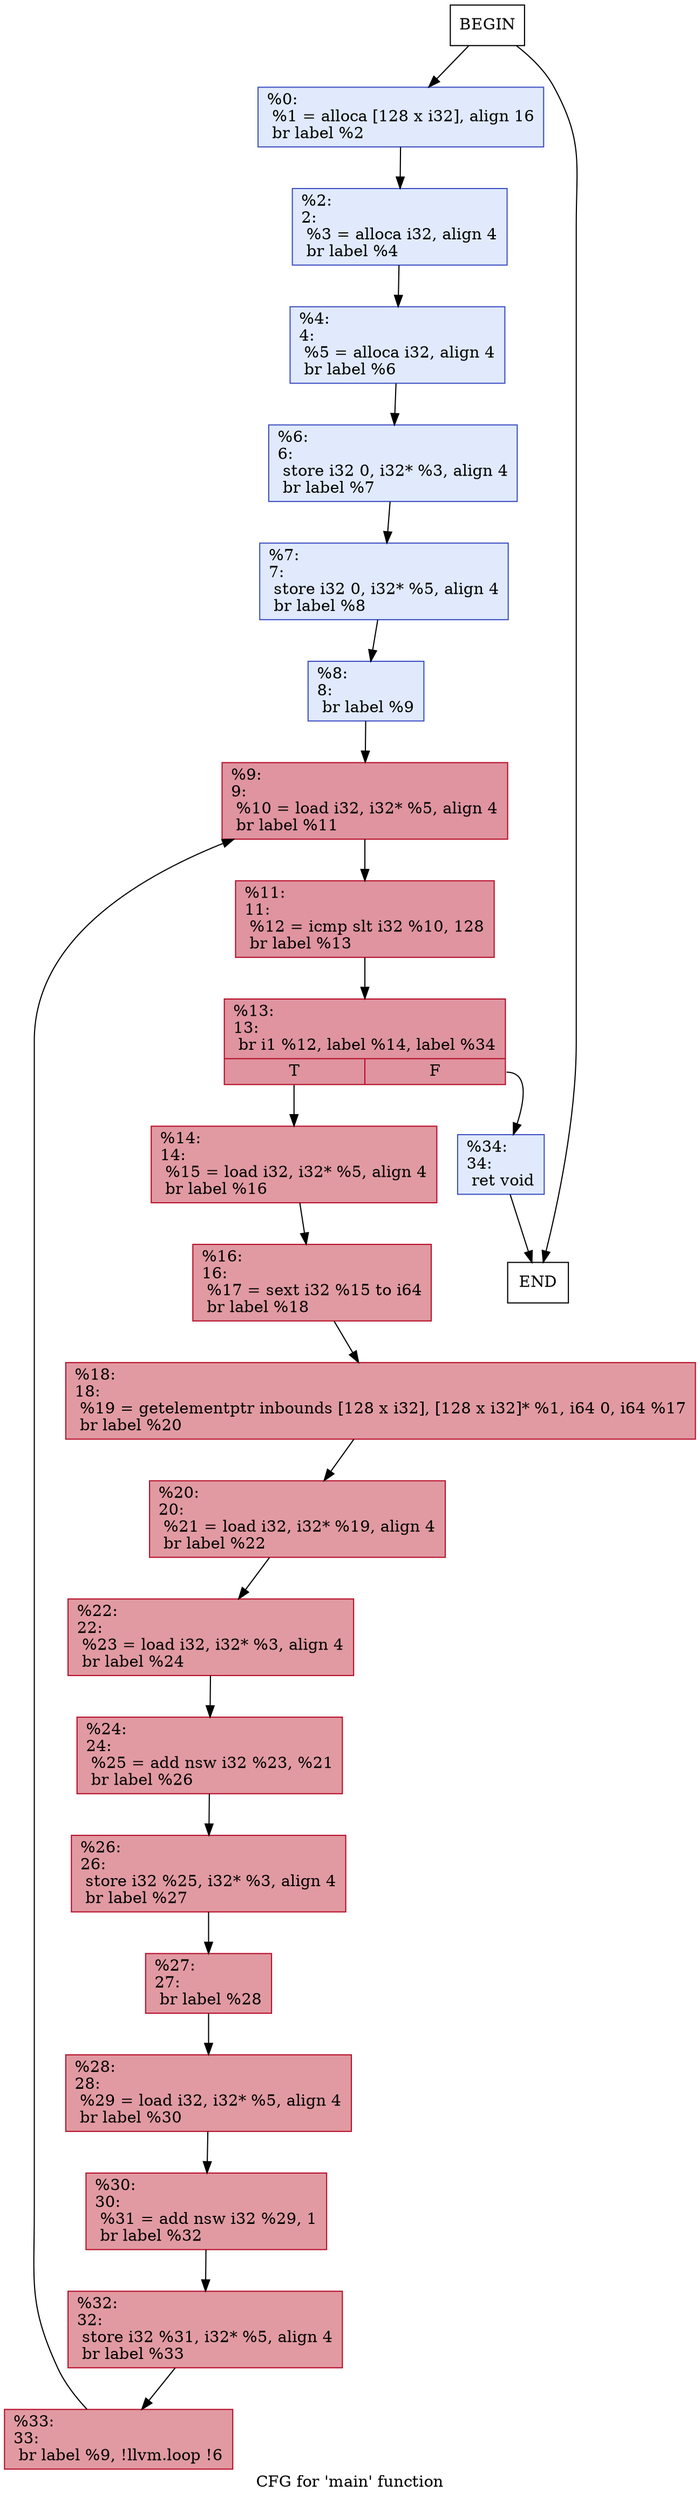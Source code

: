 digraph "CFG for 'main' function" {
	label="CFG for 'main' function";

	Nodebeginmain [shape=record, label="BEGIN"];
	Nodebeginmain -> Node0xcd4d20
	Node0xcd4d20 [shape=record,color="#3d50c3ff", style=filled, fillcolor="#b9d0f970",label="{%0:\l  %1 = alloca [128 x i32], align 16\l  br label %2\l}"];
	Node0xcd4d20 -> Node0xcd5a90;
	Node0xcd5a90 [shape=record,color="#3d50c3ff", style=filled, fillcolor="#b9d0f970",label="{%2:\l2:                                                \l  %3 = alloca i32, align 4\l  br label %4\l}"];
	Node0xcd5a90 -> Node0xcd5bf0;
	Node0xcd5bf0 [shape=record,color="#3d50c3ff", style=filled, fillcolor="#b9d0f970",label="{%4:\l4:                                                \l  %5 = alloca i32, align 4\l  br label %6\l}"];
	Node0xcd5bf0 -> Node0xcd5d70;
	Node0xcd5d70 [shape=record,color="#3d50c3ff", style=filled, fillcolor="#b9d0f970",label="{%6:\l6:                                                \l  store i32 0, i32* %3, align 4\l  br label %7\l}"];
	Node0xcd5d70 -> Node0xcd5e30;
	Node0xcd5e30 [shape=record,color="#3d50c3ff", style=filled, fillcolor="#b9d0f970",label="{%7:\l7:                                                \l  store i32 0, i32* %5, align 4\l  br label %8\l}"];
	Node0xcd5e30 -> Node0xcd5ef0;
	Node0xcd5ef0 [shape=record,color="#3d50c3ff", style=filled, fillcolor="#b9d0f970",label="{%8:\l8:                                                \l  br label %9\l}"];
	Node0xcd5ef0 -> Node0xcd5cb0;
	Node0xcd5cb0 [shape=record,color="#b70d28ff", style=filled, fillcolor="#b70d2870",label="{%9:\l9:                                                \l  %10 = load i32, i32* %5, align 4\l  br label %11\l}"];
	Node0xcd5cb0 -> Node0xcd6090;
	Node0xcd6090 [shape=record,color="#b70d28ff", style=filled, fillcolor="#b70d2870",label="{%11:\l11:                                               \l  %12 = icmp slt i32 %10, 128\l  br label %13\l}"];
	Node0xcd6090 -> Node0xcd6180;
	Node0xcd6180 [shape=record,color="#b70d28ff", style=filled, fillcolor="#b70d2870",label="{%13:\l13:                                               \l  br i1 %12, label %14, label %34\l|{<s0>T|<s1>F}}"];
	Node0xcd6180:s0 -> Node0xcd6240;
	Node0xcd6180:s1 -> Node0xcd6290;
	Node0xcd6240 [shape=record,color="#b70d28ff", style=filled, fillcolor="#bb1b2c70",label="{%14:\l14:                                               \l  %15 = load i32, i32* %5, align 4\l  br label %16\l}"];
	Node0xcd6240 -> Node0xcd6440;
	Node0xcd6440 [shape=record,color="#b70d28ff", style=filled, fillcolor="#bb1b2c70",label="{%16:\l16:                                               \l  %17 = sext i32 %15 to i64\l  br label %18\l}"];
	Node0xcd6440 -> Node0xcd6570;
	Node0xcd6570 [shape=record,color="#b70d28ff", style=filled, fillcolor="#bb1b2c70",label="{%18:\l18:                                               \l  %19 = getelementptr inbounds [128 x i32], [128 x i32]* %1, i64 0, i64 %17\l  br label %20\l}"];
	Node0xcd6570 -> Node0xcd6720;
	Node0xcd6720 [shape=record,color="#b70d28ff", style=filled, fillcolor="#bb1b2c70",label="{%20:\l20:                                               \l  %21 = load i32, i32* %19, align 4\l  br label %22\l}"];
	Node0xcd6720 -> Node0xcd6850;
	Node0xcd6850 [shape=record,color="#b70d28ff", style=filled, fillcolor="#bb1b2c70",label="{%22:\l22:                                               \l  %23 = load i32, i32* %3, align 4\l  br label %24\l}"];
	Node0xcd6850 -> Node0xcd6980;
	Node0xcd6980 [shape=record,color="#b70d28ff", style=filled, fillcolor="#bb1b2c70",label="{%24:\l24:                                               \l  %25 = add nsw i32 %23, %21\l  br label %26\l}"];
	Node0xcd6980 -> Node0xcd6a40;
	Node0xcd6a40 [shape=record,color="#b70d28ff", style=filled, fillcolor="#bb1b2c70",label="{%26:\l26:                                               \l  store i32 %25, i32* %3, align 4\l  br label %27\l}"];
	Node0xcd6a40 -> Node0xcd6b00;
	Node0xcd6b00 [shape=record,color="#b70d28ff", style=filled, fillcolor="#bb1b2c70",label="{%27:\l27:                                               \l  br label %28\l}"];
	Node0xcd6b00 -> Node0xcd6bc0;
	Node0xcd6bc0 [shape=record,color="#b70d28ff", style=filled, fillcolor="#bb1b2c70",label="{%28:\l28:                                               \l  %29 = load i32, i32* %5, align 4\l  br label %30\l}"];
	Node0xcd6bc0 -> Node0xcd6cf0;
	Node0xcd6cf0 [shape=record,color="#b70d28ff", style=filled, fillcolor="#bb1b2c70",label="{%30:\l30:                                               \l  %31 = add nsw i32 %29, 1\l  br label %32\l}"];
	Node0xcd6cf0 -> Node0xcd6db0;
	Node0xcd6db0 [shape=record,color="#b70d28ff", style=filled, fillcolor="#bb1b2c70",label="{%32:\l32:                                               \l  store i32 %31, i32* %5, align 4\l  br label %33\l}"];
	Node0xcd6db0 -> Node0xcd7110;
	Node0xcd7110 [shape=record,color="#b70d28ff", style=filled, fillcolor="#bb1b2c70",label="{%33:\l33:                                               \l  br label %9, !llvm.loop !6\l}"];
	Node0xcd7110 -> Node0xcd5cb0;
	Node0xcd6290 [shape=record,color="#3d50c3ff", style=filled, fillcolor="#b9d0f970",label="{%34:\l34:                                               \l  ret void\l}"];
	Node0xcd6290 -> Nodeendmain;
	Nodeendmain [shape=record, label="END"];
	Nodebeginmain -> Nodeendmain;
}
